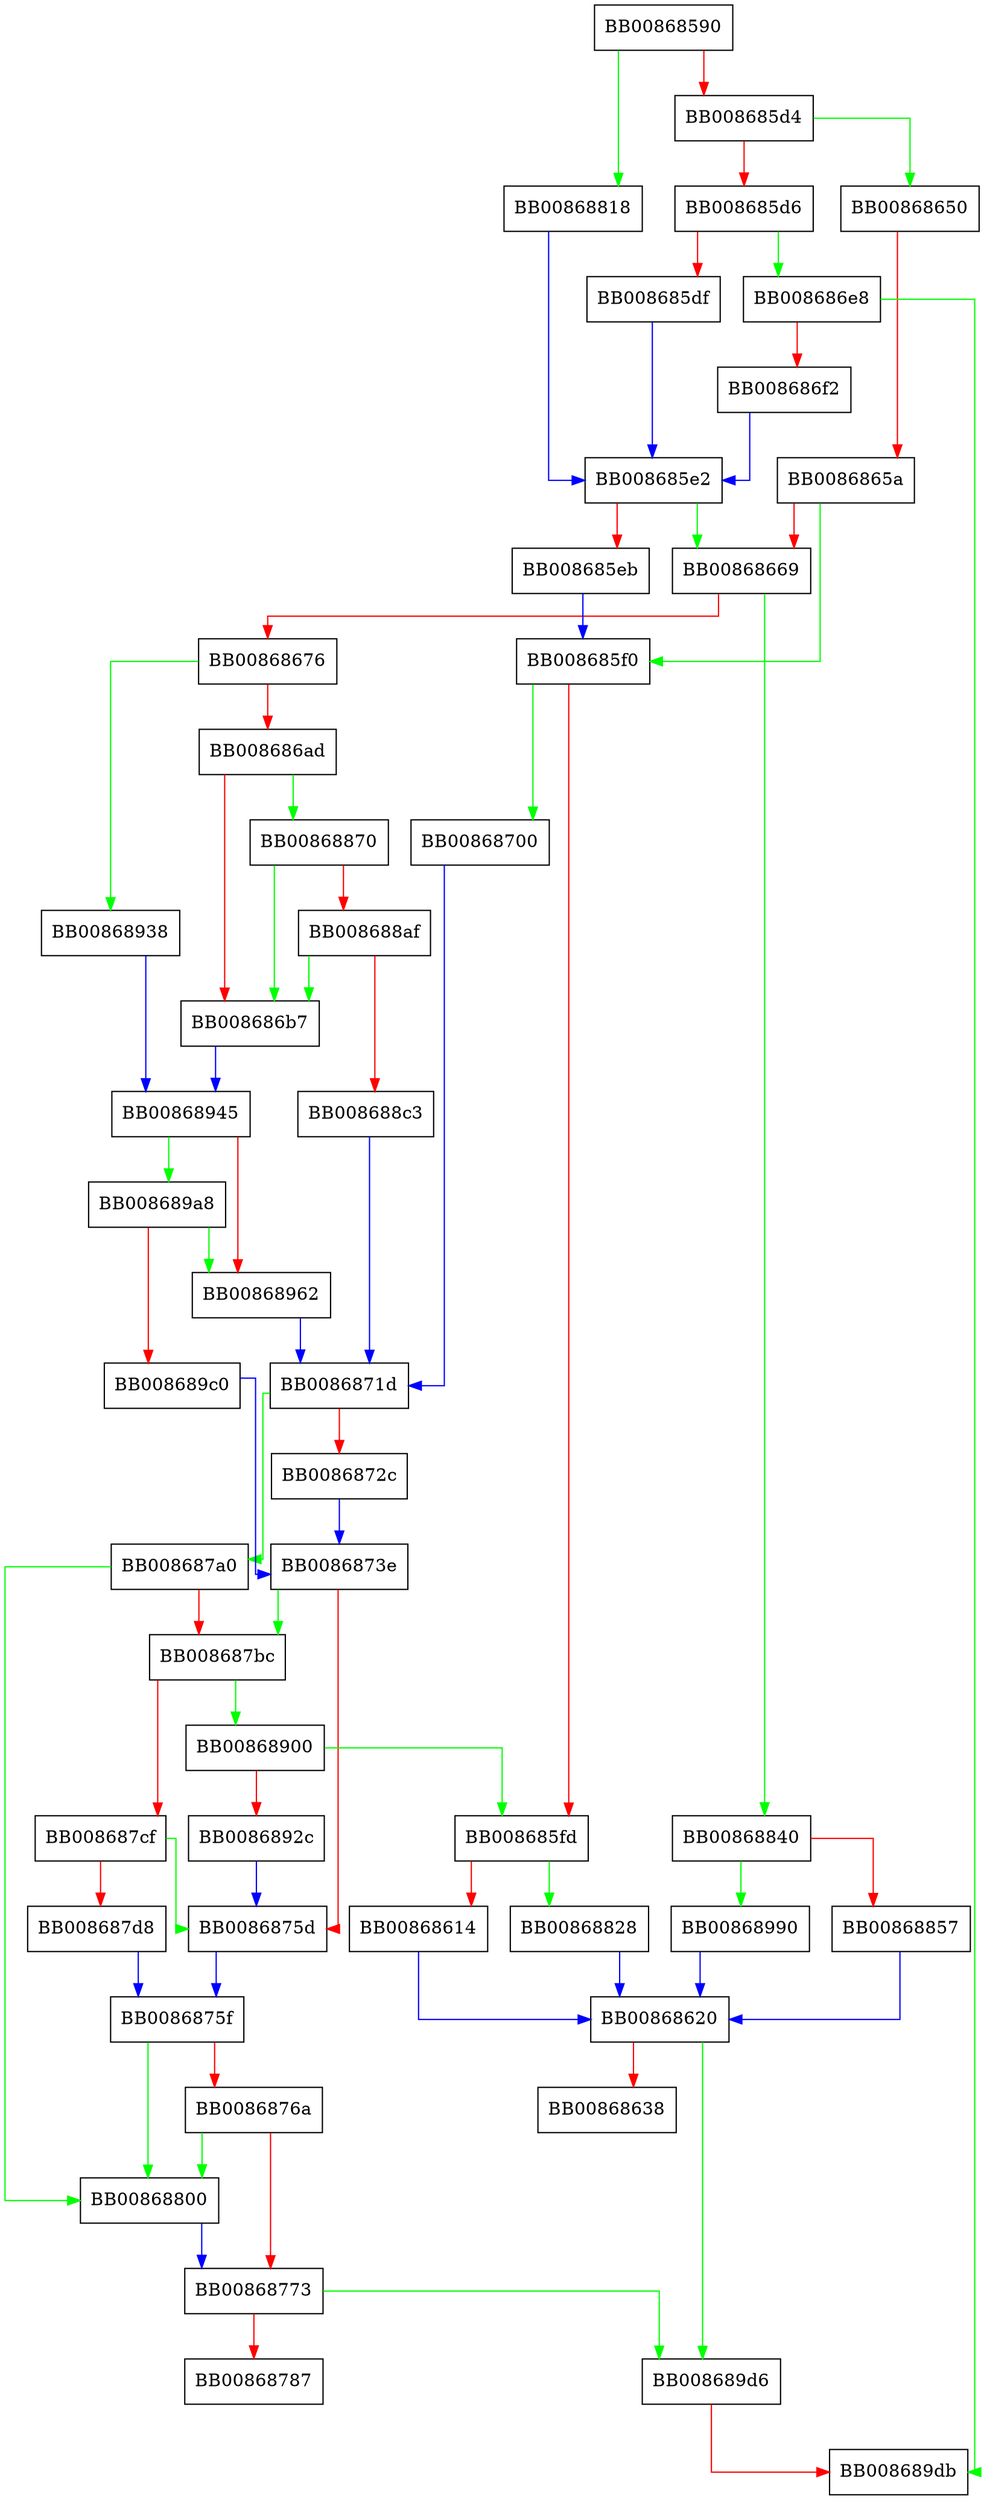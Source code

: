 digraph round_and_return {
  node [shape="box"];
  graph [splines=ortho];
  BB00868590 -> BB00868818 [color="green"];
  BB00868590 -> BB008685d4 [color="red"];
  BB008685d4 -> BB00868650 [color="green"];
  BB008685d4 -> BB008685d6 [color="red"];
  BB008685d6 -> BB008686e8 [color="green"];
  BB008685d6 -> BB008685df [color="red"];
  BB008685df -> BB008685e2 [color="blue"];
  BB008685e2 -> BB00868669 [color="green"];
  BB008685e2 -> BB008685eb [color="red"];
  BB008685eb -> BB008685f0 [color="blue"];
  BB008685f0 -> BB00868700 [color="green"];
  BB008685f0 -> BB008685fd [color="red"];
  BB008685fd -> BB00868828 [color="green"];
  BB008685fd -> BB00868614 [color="red"];
  BB00868614 -> BB00868620 [color="blue"];
  BB00868620 -> BB008689d6 [color="green"];
  BB00868620 -> BB00868638 [color="red"];
  BB00868650 -> BB0086865a [color="red"];
  BB0086865a -> BB008685f0 [color="green"];
  BB0086865a -> BB00868669 [color="red"];
  BB00868669 -> BB00868840 [color="green"];
  BB00868669 -> BB00868676 [color="red"];
  BB00868676 -> BB00868938 [color="green"];
  BB00868676 -> BB008686ad [color="red"];
  BB008686ad -> BB00868870 [color="green"];
  BB008686ad -> BB008686b7 [color="red"];
  BB008686b7 -> BB00868945 [color="blue"];
  BB008686e8 -> BB008689db [color="green"];
  BB008686e8 -> BB008686f2 [color="red"];
  BB008686f2 -> BB008685e2 [color="blue"];
  BB00868700 -> BB0086871d [color="blue"];
  BB0086871d -> BB008687a0 [color="green"];
  BB0086871d -> BB0086872c [color="red"];
  BB0086872c -> BB0086873e [color="blue"];
  BB0086873e -> BB008687bc [color="green"];
  BB0086873e -> BB0086875d [color="red"];
  BB0086875d -> BB0086875f [color="blue"];
  BB0086875f -> BB00868800 [color="green"];
  BB0086875f -> BB0086876a [color="red"];
  BB0086876a -> BB00868800 [color="green"];
  BB0086876a -> BB00868773 [color="red"];
  BB00868773 -> BB008689d6 [color="green"];
  BB00868773 -> BB00868787 [color="red"];
  BB008687a0 -> BB00868800 [color="green"];
  BB008687a0 -> BB008687bc [color="red"];
  BB008687bc -> BB00868900 [color="green"];
  BB008687bc -> BB008687cf [color="red"];
  BB008687cf -> BB0086875d [color="green"];
  BB008687cf -> BB008687d8 [color="red"];
  BB008687d8 -> BB0086875f [color="blue"];
  BB00868800 -> BB00868773 [color="blue"];
  BB00868818 -> BB008685e2 [color="blue"];
  BB00868828 -> BB00868620 [color="blue"];
  BB00868840 -> BB00868990 [color="green"];
  BB00868840 -> BB00868857 [color="red"];
  BB00868857 -> BB00868620 [color="blue"];
  BB00868870 -> BB008686b7 [color="green"];
  BB00868870 -> BB008688af [color="red"];
  BB008688af -> BB008686b7 [color="green"];
  BB008688af -> BB008688c3 [color="red"];
  BB008688c3 -> BB0086871d [color="blue"];
  BB00868900 -> BB008685fd [color="green"];
  BB00868900 -> BB0086892c [color="red"];
  BB0086892c -> BB0086875d [color="blue"];
  BB00868938 -> BB00868945 [color="blue"];
  BB00868945 -> BB008689a8 [color="green"];
  BB00868945 -> BB00868962 [color="red"];
  BB00868962 -> BB0086871d [color="blue"];
  BB00868990 -> BB00868620 [color="blue"];
  BB008689a8 -> BB00868962 [color="green"];
  BB008689a8 -> BB008689c0 [color="red"];
  BB008689c0 -> BB0086873e [color="blue"];
  BB008689d6 -> BB008689db [color="red"];
}
